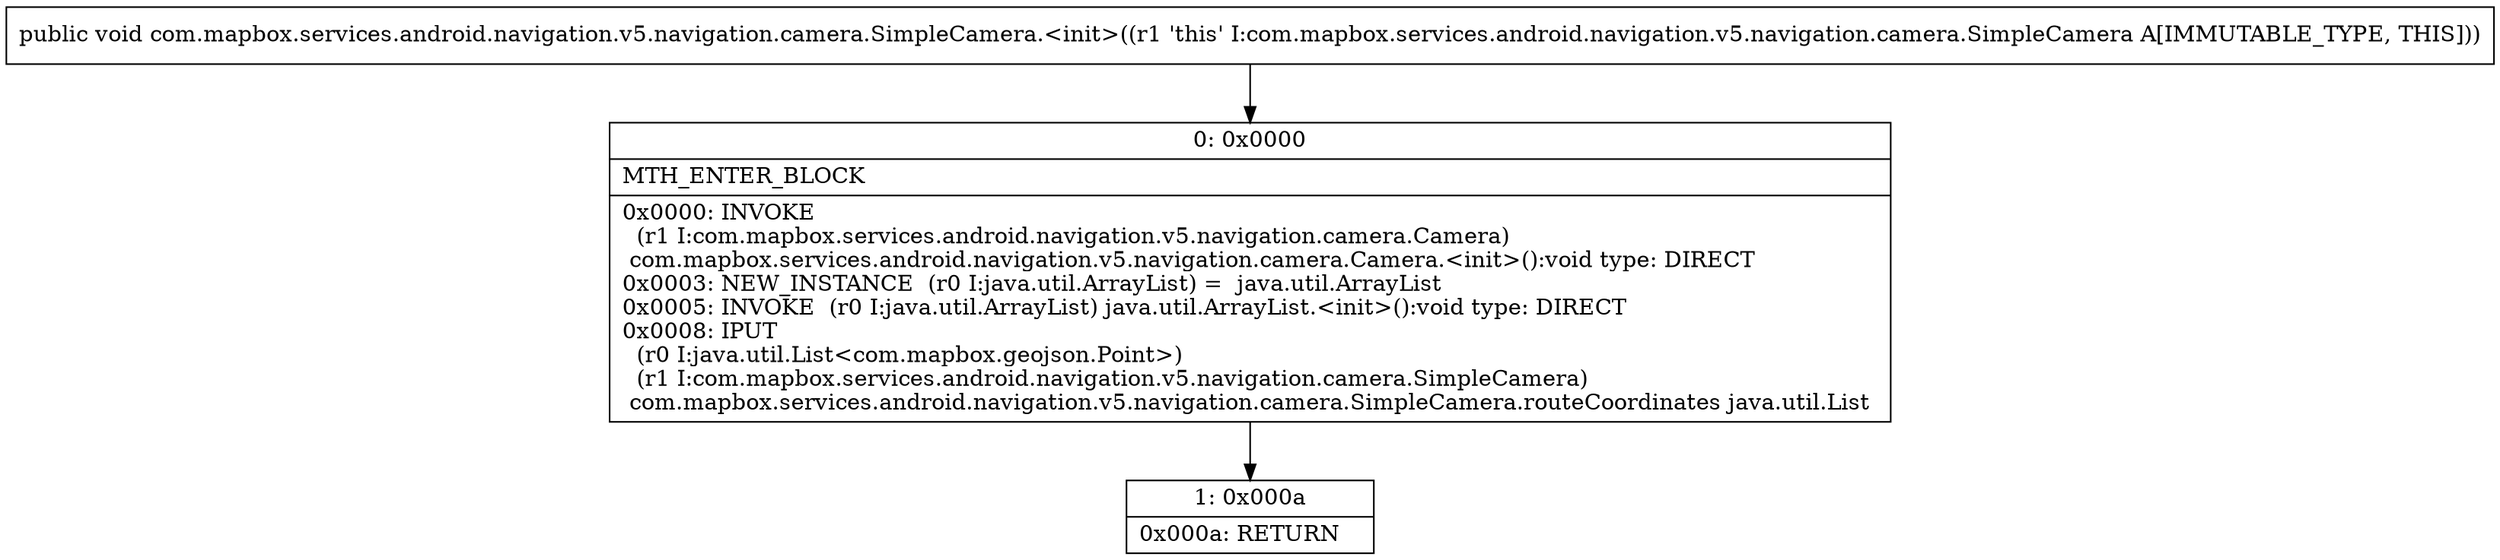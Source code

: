digraph "CFG forcom.mapbox.services.android.navigation.v5.navigation.camera.SimpleCamera.\<init\>()V" {
Node_0 [shape=record,label="{0\:\ 0x0000|MTH_ENTER_BLOCK\l|0x0000: INVOKE  \l  (r1 I:com.mapbox.services.android.navigation.v5.navigation.camera.Camera)\l com.mapbox.services.android.navigation.v5.navigation.camera.Camera.\<init\>():void type: DIRECT \l0x0003: NEW_INSTANCE  (r0 I:java.util.ArrayList) =  java.util.ArrayList \l0x0005: INVOKE  (r0 I:java.util.ArrayList) java.util.ArrayList.\<init\>():void type: DIRECT \l0x0008: IPUT  \l  (r0 I:java.util.List\<com.mapbox.geojson.Point\>)\l  (r1 I:com.mapbox.services.android.navigation.v5.navigation.camera.SimpleCamera)\l com.mapbox.services.android.navigation.v5.navigation.camera.SimpleCamera.routeCoordinates java.util.List \l}"];
Node_1 [shape=record,label="{1\:\ 0x000a|0x000a: RETURN   \l}"];
MethodNode[shape=record,label="{public void com.mapbox.services.android.navigation.v5.navigation.camera.SimpleCamera.\<init\>((r1 'this' I:com.mapbox.services.android.navigation.v5.navigation.camera.SimpleCamera A[IMMUTABLE_TYPE, THIS])) }"];
MethodNode -> Node_0;
Node_0 -> Node_1;
}

